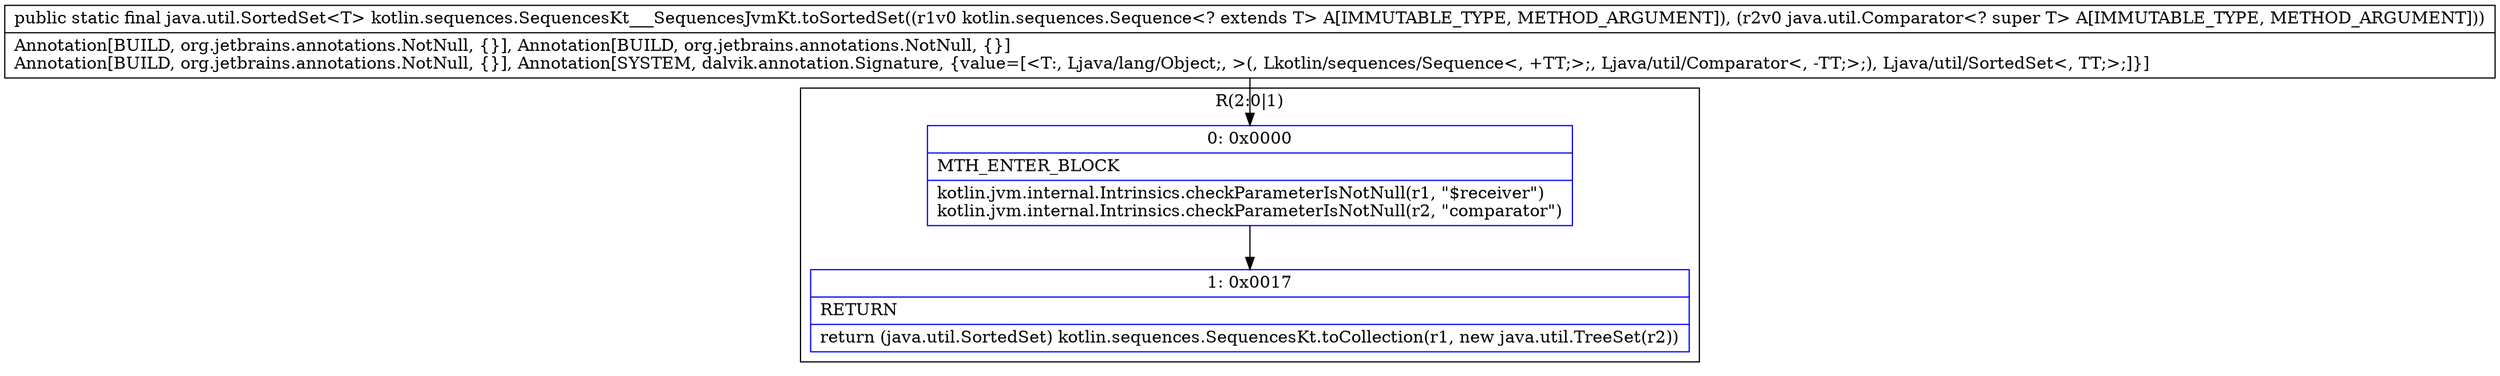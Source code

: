 digraph "CFG forkotlin.sequences.SequencesKt___SequencesJvmKt.toSortedSet(Lkotlin\/sequences\/Sequence;Ljava\/util\/Comparator;)Ljava\/util\/SortedSet;" {
subgraph cluster_Region_1593398701 {
label = "R(2:0|1)";
node [shape=record,color=blue];
Node_0 [shape=record,label="{0\:\ 0x0000|MTH_ENTER_BLOCK\l|kotlin.jvm.internal.Intrinsics.checkParameterIsNotNull(r1, \"$receiver\")\lkotlin.jvm.internal.Intrinsics.checkParameterIsNotNull(r2, \"comparator\")\l}"];
Node_1 [shape=record,label="{1\:\ 0x0017|RETURN\l|return (java.util.SortedSet) kotlin.sequences.SequencesKt.toCollection(r1, new java.util.TreeSet(r2))\l}"];
}
MethodNode[shape=record,label="{public static final java.util.SortedSet\<T\> kotlin.sequences.SequencesKt___SequencesJvmKt.toSortedSet((r1v0 kotlin.sequences.Sequence\<? extends T\> A[IMMUTABLE_TYPE, METHOD_ARGUMENT]), (r2v0 java.util.Comparator\<? super T\> A[IMMUTABLE_TYPE, METHOD_ARGUMENT]))  | Annotation[BUILD, org.jetbrains.annotations.NotNull, \{\}], Annotation[BUILD, org.jetbrains.annotations.NotNull, \{\}]\lAnnotation[BUILD, org.jetbrains.annotations.NotNull, \{\}], Annotation[SYSTEM, dalvik.annotation.Signature, \{value=[\<T:, Ljava\/lang\/Object;, \>(, Lkotlin\/sequences\/Sequence\<, +TT;\>;, Ljava\/util\/Comparator\<, \-TT;\>;), Ljava\/util\/SortedSet\<, TT;\>;]\}]\l}"];
MethodNode -> Node_0;
Node_0 -> Node_1;
}

